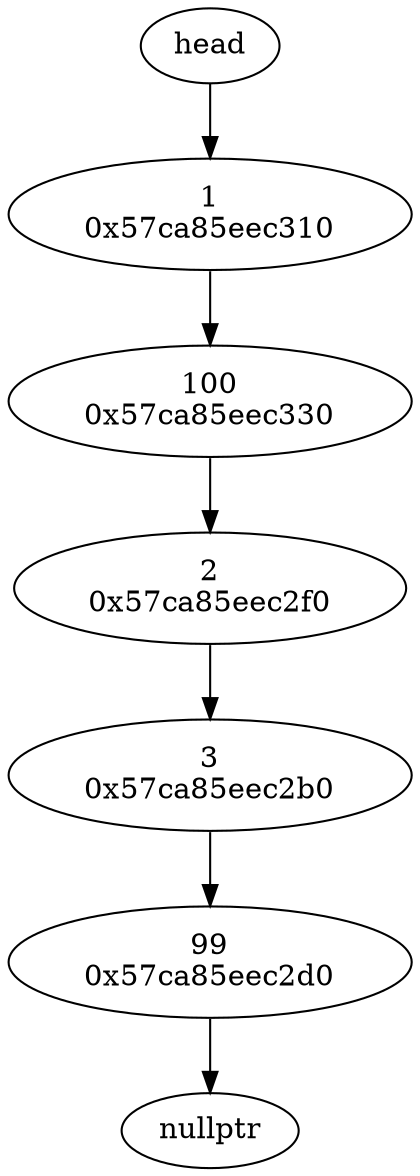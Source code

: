 digraph g {
Head [label="head"];
Head -> 1
1[label="1\n0x57ca85eec310"]
1->2
2[label="100\n0x57ca85eec330"]
2->3
3[label="2\n0x57ca85eec2f0"]
3->4
4[label="3\n0x57ca85eec2b0"]
4->5
5[label="99\n0x57ca85eec2d0"]
5->6
6[label="nullptr"]
}
